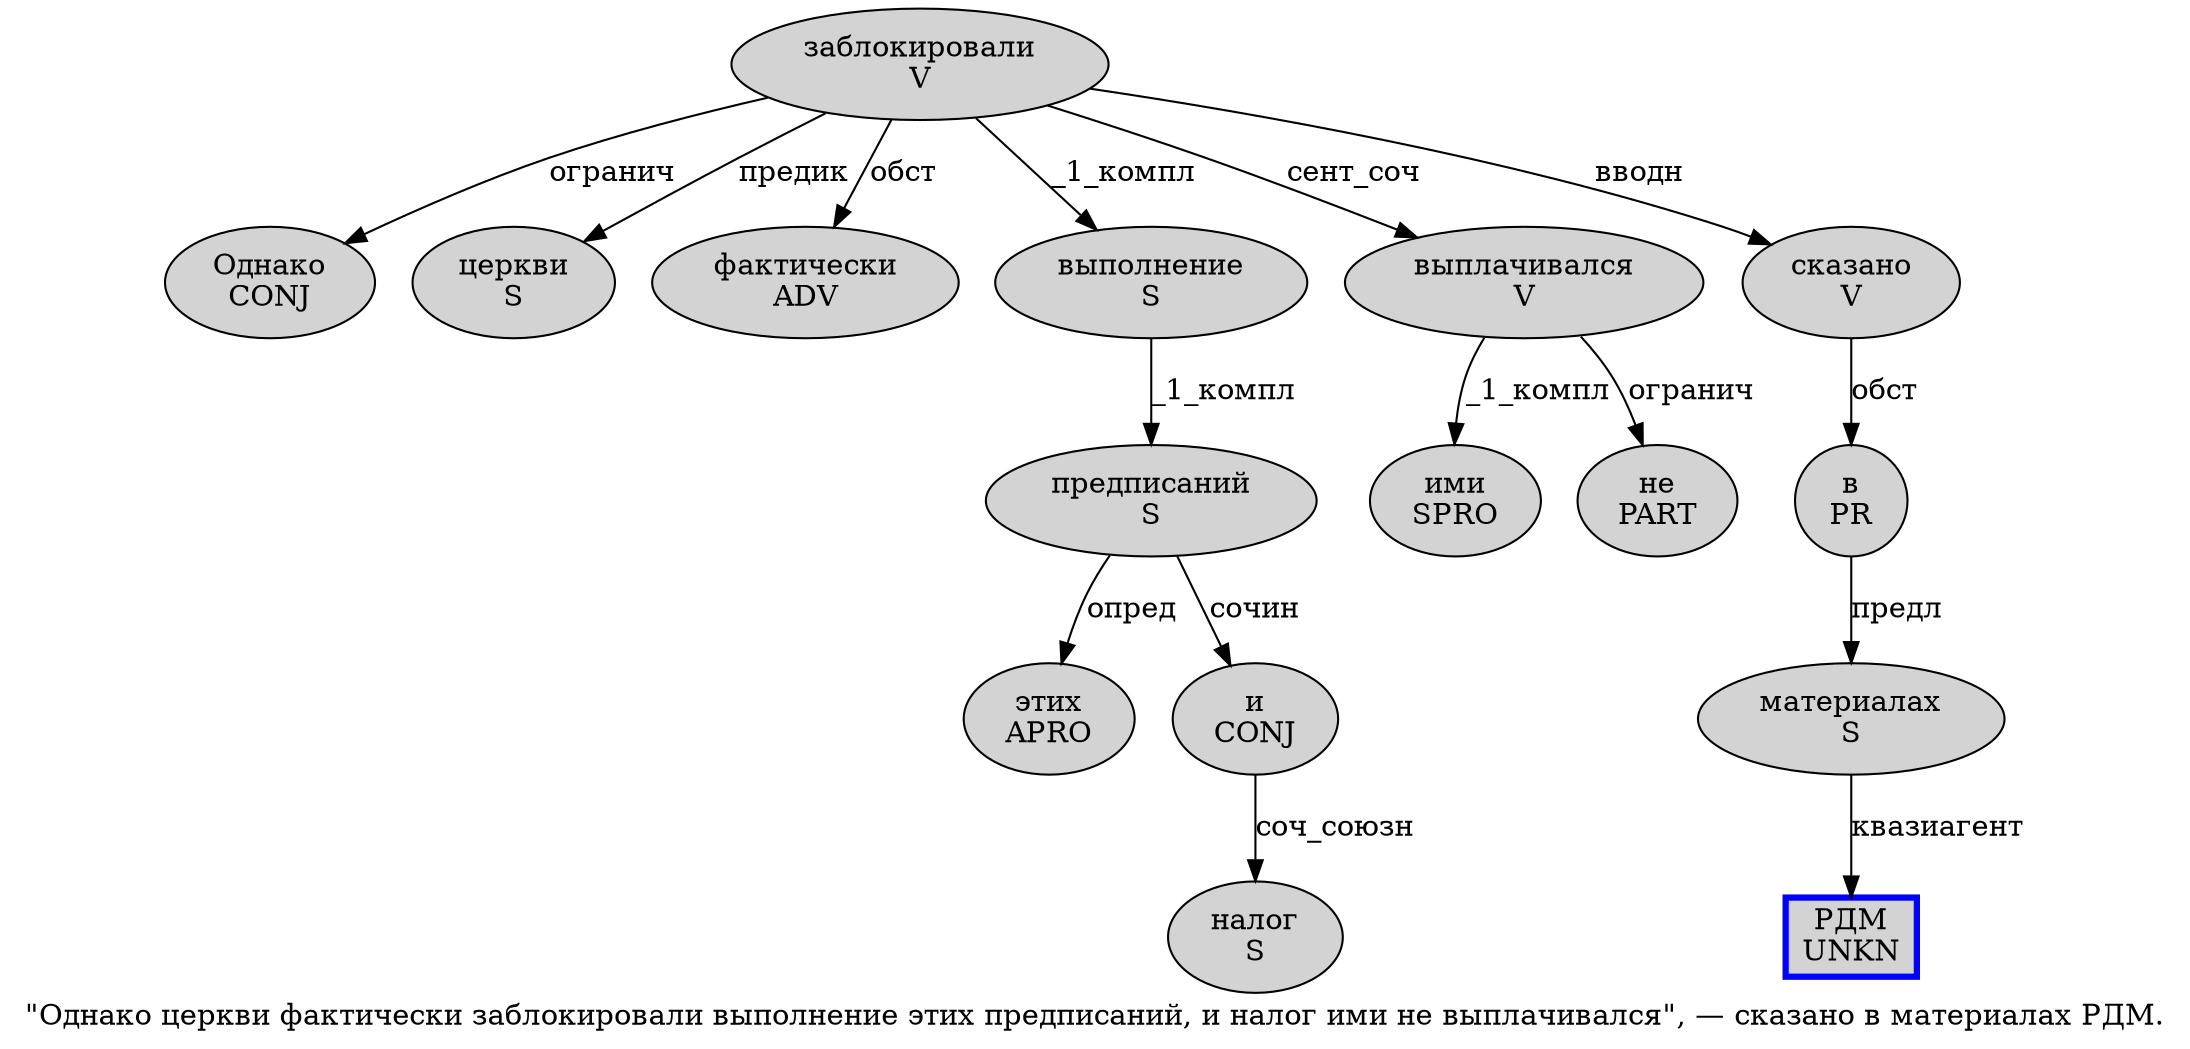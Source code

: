 digraph SENTENCE_37 {
	graph [label="\"Однако церкви фактически заблокировали выполнение этих предписаний, и налог ими не выплачивался\", — сказано в материалах РДМ."]
	node [style=filled]
		1 [label="Однако
CONJ" color="" fillcolor=lightgray penwidth=1 shape=ellipse]
		2 [label="церкви
S" color="" fillcolor=lightgray penwidth=1 shape=ellipse]
		3 [label="фактически
ADV" color="" fillcolor=lightgray penwidth=1 shape=ellipse]
		4 [label="заблокировали
V" color="" fillcolor=lightgray penwidth=1 shape=ellipse]
		5 [label="выполнение
S" color="" fillcolor=lightgray penwidth=1 shape=ellipse]
		6 [label="этих
APRO" color="" fillcolor=lightgray penwidth=1 shape=ellipse]
		7 [label="предписаний
S" color="" fillcolor=lightgray penwidth=1 shape=ellipse]
		9 [label="и
CONJ" color="" fillcolor=lightgray penwidth=1 shape=ellipse]
		10 [label="налог
S" color="" fillcolor=lightgray penwidth=1 shape=ellipse]
		11 [label="ими
SPRO" color="" fillcolor=lightgray penwidth=1 shape=ellipse]
		12 [label="не
PART" color="" fillcolor=lightgray penwidth=1 shape=ellipse]
		13 [label="выплачивался
V" color="" fillcolor=lightgray penwidth=1 shape=ellipse]
		17 [label="сказано
V" color="" fillcolor=lightgray penwidth=1 shape=ellipse]
		18 [label="в
PR" color="" fillcolor=lightgray penwidth=1 shape=ellipse]
		19 [label="материалах
S" color="" fillcolor=lightgray penwidth=1 shape=ellipse]
		20 [label="РДМ
UNKN" color=blue fillcolor=lightgray penwidth=3 shape=box]
			13 -> 11 [label="_1_компл"]
			13 -> 12 [label="огранич"]
			17 -> 18 [label="обст"]
			9 -> 10 [label="соч_союзн"]
			5 -> 7 [label="_1_компл"]
			7 -> 6 [label="опред"]
			7 -> 9 [label="сочин"]
			19 -> 20 [label="квазиагент"]
			4 -> 1 [label="огранич"]
			4 -> 2 [label="предик"]
			4 -> 3 [label="обст"]
			4 -> 5 [label="_1_компл"]
			4 -> 13 [label="сент_соч"]
			4 -> 17 [label="вводн"]
			18 -> 19 [label="предл"]
}